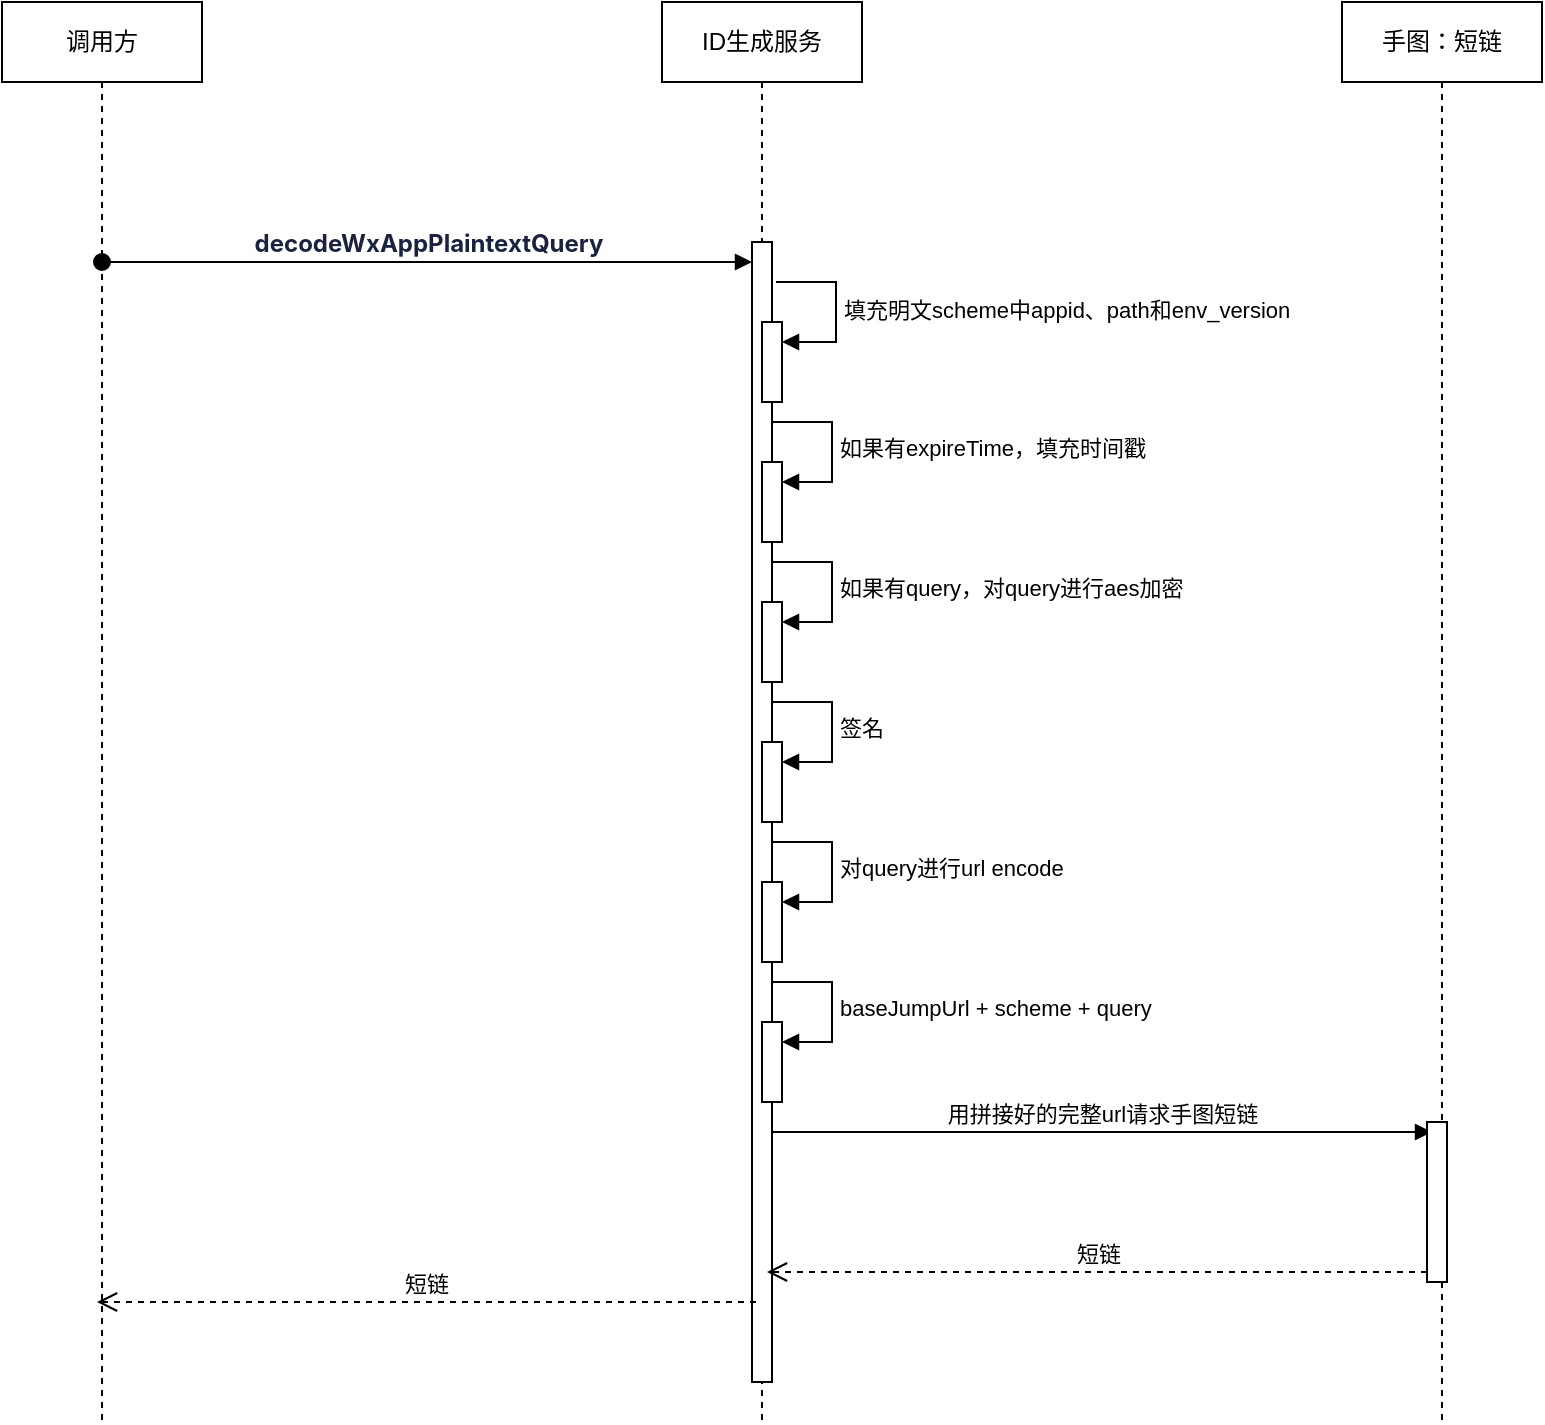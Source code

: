 <mxfile version="24.0.4" type="github">
  <diagram name="生成短链" id="Uor-TfORxgtWXdHJYORw">
    <mxGraphModel dx="2074" dy="1049" grid="1" gridSize="10" guides="1" tooltips="1" connect="1" arrows="1" fold="1" page="1" pageScale="1" pageWidth="827" pageHeight="1169" math="0" shadow="0">
      <root>
        <mxCell id="0" />
        <mxCell id="1" parent="0" />
        <mxCell id="IqGT-qmV4josPysDnSMv-1" value="调用方" style="shape=umlLifeline;perimeter=lifelinePerimeter;whiteSpace=wrap;html=1;container=1;dropTarget=0;collapsible=0;recursiveResize=0;outlineConnect=0;portConstraint=eastwest;newEdgeStyle={&quot;edgeStyle&quot;:&quot;elbowEdgeStyle&quot;,&quot;elbow&quot;:&quot;vertical&quot;,&quot;curved&quot;:0,&quot;rounded&quot;:0};" parent="1" vertex="1">
          <mxGeometry x="50" y="240" width="100" height="710" as="geometry" />
        </mxCell>
        <mxCell id="IqGT-qmV4josPysDnSMv-2" value="ID生成服务" style="shape=umlLifeline;perimeter=lifelinePerimeter;whiteSpace=wrap;html=1;container=1;dropTarget=0;collapsible=0;recursiveResize=0;outlineConnect=0;portConstraint=eastwest;newEdgeStyle={&quot;edgeStyle&quot;:&quot;elbowEdgeStyle&quot;,&quot;elbow&quot;:&quot;vertical&quot;,&quot;curved&quot;:0,&quot;rounded&quot;:0};" parent="1" vertex="1">
          <mxGeometry x="380" y="240" width="100" height="710" as="geometry" />
        </mxCell>
        <mxCell id="IqGT-qmV4josPysDnSMv-4" value="" style="html=1;points=[];perimeter=orthogonalPerimeter;outlineConnect=0;targetShapes=umlLifeline;portConstraint=eastwest;newEdgeStyle={&quot;edgeStyle&quot;:&quot;elbowEdgeStyle&quot;,&quot;elbow&quot;:&quot;vertical&quot;,&quot;curved&quot;:0,&quot;rounded&quot;:0};" parent="IqGT-qmV4josPysDnSMv-2" vertex="1">
          <mxGeometry x="45" y="120" width="10" height="570" as="geometry" />
        </mxCell>
        <mxCell id="PXhH9LWvruzhFAJcvmFV-1" value="" style="html=1;points=[[0,0,0,0,5],[0,1,0,0,-5],[1,0,0,0,5],[1,1,0,0,-5]];perimeter=orthogonalPerimeter;outlineConnect=0;targetShapes=umlLifeline;portConstraint=eastwest;newEdgeStyle={&quot;curved&quot;:0,&quot;rounded&quot;:0};" parent="IqGT-qmV4josPysDnSMv-2" vertex="1">
          <mxGeometry x="50" y="160" width="10" height="40" as="geometry" />
        </mxCell>
        <mxCell id="PXhH9LWvruzhFAJcvmFV-2" value="填充明文scheme中appid、path和env_version" style="html=1;align=left;spacingLeft=2;endArrow=block;rounded=0;edgeStyle=orthogonalEdgeStyle;curved=0;rounded=0;" parent="IqGT-qmV4josPysDnSMv-2" target="PXhH9LWvruzhFAJcvmFV-1" edge="1">
          <mxGeometry x="0.011" relative="1" as="geometry">
            <mxPoint x="57" y="140" as="sourcePoint" />
            <Array as="points">
              <mxPoint x="87" y="170" />
            </Array>
            <mxPoint as="offset" />
          </mxGeometry>
        </mxCell>
        <mxCell id="PXhH9LWvruzhFAJcvmFV-3" value="" style="html=1;points=[[0,0,0,0,5],[0,1,0,0,-5],[1,0,0,0,5],[1,1,0,0,-5]];perimeter=orthogonalPerimeter;outlineConnect=0;targetShapes=umlLifeline;portConstraint=eastwest;newEdgeStyle={&quot;curved&quot;:0,&quot;rounded&quot;:0};" parent="IqGT-qmV4josPysDnSMv-2" vertex="1">
          <mxGeometry x="50" y="230" width="10" height="40" as="geometry" />
        </mxCell>
        <mxCell id="PXhH9LWvruzhFAJcvmFV-4" value="如果有expireTime，填充时间戳" style="html=1;align=left;spacingLeft=2;endArrow=block;rounded=0;edgeStyle=orthogonalEdgeStyle;curved=0;rounded=0;" parent="IqGT-qmV4josPysDnSMv-2" target="PXhH9LWvruzhFAJcvmFV-3" edge="1">
          <mxGeometry relative="1" as="geometry">
            <mxPoint x="55" y="210" as="sourcePoint" />
            <Array as="points">
              <mxPoint x="85" y="240" />
            </Array>
          </mxGeometry>
        </mxCell>
        <mxCell id="PXhH9LWvruzhFAJcvmFV-5" value="" style="html=1;points=[[0,0,0,0,5],[0,1,0,0,-5],[1,0,0,0,5],[1,1,0,0,-5]];perimeter=orthogonalPerimeter;outlineConnect=0;targetShapes=umlLifeline;portConstraint=eastwest;newEdgeStyle={&quot;curved&quot;:0,&quot;rounded&quot;:0};" parent="IqGT-qmV4josPysDnSMv-2" vertex="1">
          <mxGeometry x="50" y="300" width="10" height="40" as="geometry" />
        </mxCell>
        <mxCell id="PXhH9LWvruzhFAJcvmFV-6" value="如果有query，对query进行aes加密" style="html=1;align=left;spacingLeft=2;endArrow=block;rounded=0;edgeStyle=orthogonalEdgeStyle;curved=0;rounded=0;" parent="IqGT-qmV4josPysDnSMv-2" target="PXhH9LWvruzhFAJcvmFV-5" edge="1">
          <mxGeometry relative="1" as="geometry">
            <mxPoint x="55" y="280" as="sourcePoint" />
            <Array as="points">
              <mxPoint x="85" y="310" />
            </Array>
          </mxGeometry>
        </mxCell>
        <mxCell id="8ftTOTrvEp7sxlF_hYRk-1" value="" style="html=1;points=[[0,0,0,0,5],[0,1,0,0,-5],[1,0,0,0,5],[1,1,0,0,-5]];perimeter=orthogonalPerimeter;outlineConnect=0;targetShapes=umlLifeline;portConstraint=eastwest;newEdgeStyle={&quot;curved&quot;:0,&quot;rounded&quot;:0};" vertex="1" parent="IqGT-qmV4josPysDnSMv-2">
          <mxGeometry x="50" y="370" width="10" height="40" as="geometry" />
        </mxCell>
        <mxCell id="8ftTOTrvEp7sxlF_hYRk-2" value="签名" style="html=1;align=left;spacingLeft=2;endArrow=block;rounded=0;edgeStyle=orthogonalEdgeStyle;curved=0;rounded=0;" edge="1" parent="IqGT-qmV4josPysDnSMv-2" target="8ftTOTrvEp7sxlF_hYRk-1">
          <mxGeometry relative="1" as="geometry">
            <mxPoint x="55" y="350" as="sourcePoint" />
            <Array as="points">
              <mxPoint x="85" y="380" />
            </Array>
          </mxGeometry>
        </mxCell>
        <mxCell id="8ftTOTrvEp7sxlF_hYRk-3" value="" style="html=1;points=[[0,0,0,0,5],[0,1,0,0,-5],[1,0,0,0,5],[1,1,0,0,-5]];perimeter=orthogonalPerimeter;outlineConnect=0;targetShapes=umlLifeline;portConstraint=eastwest;newEdgeStyle={&quot;curved&quot;:0,&quot;rounded&quot;:0};" vertex="1" parent="IqGT-qmV4josPysDnSMv-2">
          <mxGeometry x="50" y="440" width="10" height="40" as="geometry" />
        </mxCell>
        <mxCell id="8ftTOTrvEp7sxlF_hYRk-4" value="对query进行url encode" style="html=1;align=left;spacingLeft=2;endArrow=block;rounded=0;edgeStyle=orthogonalEdgeStyle;curved=0;rounded=0;" edge="1" parent="IqGT-qmV4josPysDnSMv-2" target="8ftTOTrvEp7sxlF_hYRk-3">
          <mxGeometry relative="1" as="geometry">
            <mxPoint x="55" y="420" as="sourcePoint" />
            <Array as="points">
              <mxPoint x="85" y="450" />
            </Array>
          </mxGeometry>
        </mxCell>
        <mxCell id="PXhH9LWvruzhFAJcvmFV-7" value="" style="html=1;points=[[0,0,0,0,5],[0,1,0,0,-5],[1,0,0,0,5],[1,1,0,0,-5]];perimeter=orthogonalPerimeter;outlineConnect=0;targetShapes=umlLifeline;portConstraint=eastwest;newEdgeStyle={&quot;curved&quot;:0,&quot;rounded&quot;:0};" parent="IqGT-qmV4josPysDnSMv-2" vertex="1">
          <mxGeometry x="50" y="510" width="10" height="40" as="geometry" />
        </mxCell>
        <mxCell id="PXhH9LWvruzhFAJcvmFV-8" value="baseJumpUrl + scheme + query" style="html=1;align=left;spacingLeft=2;endArrow=block;rounded=0;edgeStyle=orthogonalEdgeStyle;curved=0;rounded=0;" parent="IqGT-qmV4josPysDnSMv-2" target="PXhH9LWvruzhFAJcvmFV-7" edge="1">
          <mxGeometry x="0.012" relative="1" as="geometry">
            <mxPoint x="55" y="490" as="sourcePoint" />
            <Array as="points">
              <mxPoint x="85" y="520" />
            </Array>
            <mxPoint as="offset" />
          </mxGeometry>
        </mxCell>
        <mxCell id="PXhH9LWvruzhFAJcvmFV-10" value="用拼接好的完整url请求手图短链" style="html=1;verticalAlign=bottom;endArrow=block;curved=0;rounded=0;entryX=0;entryY=0;entryDx=0;entryDy=5;" parent="IqGT-qmV4josPysDnSMv-2" edge="1">
          <mxGeometry relative="1" as="geometry">
            <mxPoint x="55" y="565" as="sourcePoint" />
            <mxPoint x="385" y="565" as="targetPoint" />
          </mxGeometry>
        </mxCell>
        <mxCell id="IqGT-qmV4josPysDnSMv-3" value="手图：短链" style="shape=umlLifeline;perimeter=lifelinePerimeter;whiteSpace=wrap;html=1;container=1;dropTarget=0;collapsible=0;recursiveResize=0;outlineConnect=0;portConstraint=eastwest;newEdgeStyle={&quot;edgeStyle&quot;:&quot;elbowEdgeStyle&quot;,&quot;elbow&quot;:&quot;vertical&quot;,&quot;curved&quot;:0,&quot;rounded&quot;:0};" parent="1" vertex="1">
          <mxGeometry x="720" y="240" width="100" height="710" as="geometry" />
        </mxCell>
        <mxCell id="PXhH9LWvruzhFAJcvmFV-9" value="" style="html=1;points=[[0,0,0,0,5],[0,1,0,0,-5],[1,0,0,0,5],[1,1,0,0,-5]];perimeter=orthogonalPerimeter;outlineConnect=0;targetShapes=umlLifeline;portConstraint=eastwest;newEdgeStyle={&quot;curved&quot;:0,&quot;rounded&quot;:0};" parent="IqGT-qmV4josPysDnSMv-3" vertex="1">
          <mxGeometry x="42.5" y="560" width="10" height="80" as="geometry" />
        </mxCell>
        <mxCell id="PXhH9LWvruzhFAJcvmFV-11" value="短链" style="html=1;verticalAlign=bottom;endArrow=open;dashed=1;endSize=8;curved=0;rounded=0;exitX=0;exitY=1;exitDx=0;exitDy=-5;" parent="IqGT-qmV4josPysDnSMv-3" source="PXhH9LWvruzhFAJcvmFV-9" edge="1">
          <mxGeometry relative="1" as="geometry">
            <mxPoint x="-287.5" y="635" as="targetPoint" />
          </mxGeometry>
        </mxCell>
        <mxCell id="PXhH9LWvruzhFAJcvmFV-12" value="短链" style="html=1;verticalAlign=bottom;endArrow=open;dashed=1;endSize=8;curved=0;rounded=0;" parent="IqGT-qmV4josPysDnSMv-3" edge="1">
          <mxGeometry relative="1" as="geometry">
            <mxPoint x="-293" y="650" as="sourcePoint" />
            <mxPoint x="-622.5" y="650" as="targetPoint" />
          </mxGeometry>
        </mxCell>
        <mxCell id="IqGT-qmV4josPysDnSMv-5" value="&lt;span style=&quot;color: rgba(0, 10, 41, 0.9); font-family: &amp;quot;PingFang SC&amp;quot;, -apple-system, &amp;quot;system-ui&amp;quot;, &amp;quot;Segoe UI&amp;quot;, Roboto, Oxygen, Ubuntu, Cantarell, &amp;quot;Fira Sans&amp;quot;, &amp;quot;Droid Sans&amp;quot;, &amp;quot;Helvetica Neue&amp;quot;, sans-serif; font-weight: 700; text-align: start; word-spacing: 1px;&quot;&gt;&lt;font style=&quot;font-size: 12px;&quot;&gt;decodeWxAppPlaintextQuery&lt;/font&gt;&lt;/span&gt;" style="html=1;verticalAlign=bottom;startArrow=oval;endArrow=block;startSize=8;edgeStyle=elbowEdgeStyle;elbow=vertical;curved=0;rounded=0;" parent="1" target="IqGT-qmV4josPysDnSMv-4" edge="1">
          <mxGeometry relative="1" as="geometry">
            <mxPoint x="100" y="370" as="sourcePoint" />
          </mxGeometry>
        </mxCell>
      </root>
    </mxGraphModel>
  </diagram>
</mxfile>
